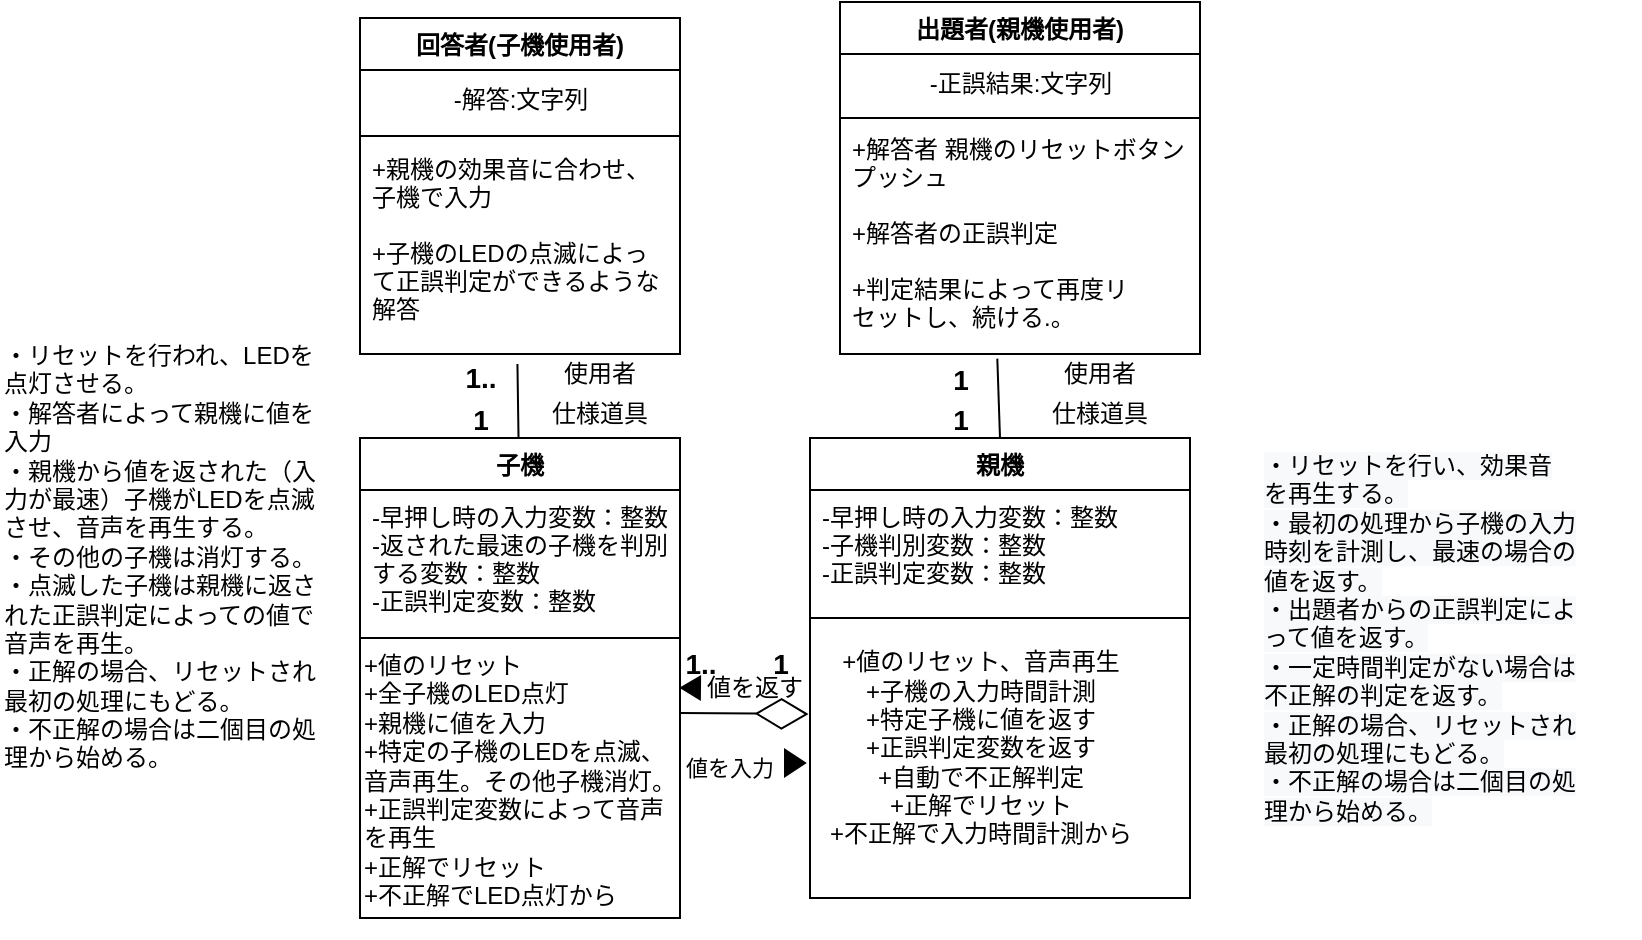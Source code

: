 <mxfile version="21.2.1" type="github" pages="2">
  <diagram id="C5RBs43oDa-KdzZeNtuy" name="Page-1">
    <mxGraphModel dx="2547" dy="788" grid="1" gridSize="10" guides="1" tooltips="1" connect="1" arrows="1" fold="1" page="1" pageScale="1" pageWidth="827" pageHeight="1169" math="0" shadow="0">
      <root>
        <mxCell id="WIyWlLk6GJQsqaUBKTNV-0" />
        <mxCell id="WIyWlLk6GJQsqaUBKTNV-1" parent="WIyWlLk6GJQsqaUBKTNV-0" />
        <mxCell id="imMBK2VuxElmHt1JeD3P-17" value="回答者(子機使用者)" style="swimlane;fontStyle=1;align=center;verticalAlign=top;childLayout=stackLayout;horizontal=1;startSize=26;horizontalStack=0;resizeParent=1;resizeParentMax=0;resizeLast=0;collapsible=1;marginBottom=0;" parent="WIyWlLk6GJQsqaUBKTNV-1" vertex="1">
          <mxGeometry x="160" y="150" width="160" height="168" as="geometry" />
        </mxCell>
        <mxCell id="HPOOOBFVMzurW30eNmSu-0" value="-解答:文字列" style="text;html=1;align=center;verticalAlign=middle;resizable=0;points=[];autosize=1;strokeColor=none;fillColor=none;" parent="imMBK2VuxElmHt1JeD3P-17" vertex="1">
          <mxGeometry y="26" width="160" height="30" as="geometry" />
        </mxCell>
        <mxCell id="imMBK2VuxElmHt1JeD3P-19" value="" style="line;strokeWidth=1;fillColor=none;align=left;verticalAlign=middle;spacingTop=-1;spacingLeft=3;spacingRight=3;rotatable=0;labelPosition=right;points=[];portConstraint=eastwest;strokeColor=inherit;" parent="imMBK2VuxElmHt1JeD3P-17" vertex="1">
          <mxGeometry y="56" width="160" height="6" as="geometry" />
        </mxCell>
        <mxCell id="imMBK2VuxElmHt1JeD3P-20" value="+親機の効果音に合わせ、&#xa;子機で入力&#xa;&#xa;+子機のLEDの点滅によっ&#xa;て正誤判定ができるような&#xa;解答" style="text;strokeColor=none;fillColor=none;align=left;verticalAlign=top;spacingLeft=4;spacingRight=4;overflow=hidden;rotatable=0;points=[[0,0.5],[1,0.5]];portConstraint=eastwest;" parent="imMBK2VuxElmHt1JeD3P-17" vertex="1">
          <mxGeometry y="62" width="160" height="106" as="geometry" />
        </mxCell>
        <mxCell id="imMBK2VuxElmHt1JeD3P-33" value="子機" style="swimlane;fontStyle=1;align=center;verticalAlign=top;childLayout=stackLayout;horizontal=1;startSize=26;horizontalStack=0;resizeParent=1;resizeParentMax=0;resizeLast=0;collapsible=1;marginBottom=0;" parent="WIyWlLk6GJQsqaUBKTNV-1" vertex="1">
          <mxGeometry x="160" y="360" width="160" height="100" as="geometry" />
        </mxCell>
        <mxCell id="imMBK2VuxElmHt1JeD3P-34" value="-早押し時の入力変数：整数&#xa;-返された最速の子機を判別&#xa;する変数：整数&#xa;-正誤判定変数：整数" style="text;strokeColor=none;fillColor=none;align=left;verticalAlign=top;spacingLeft=4;spacingRight=4;overflow=hidden;rotatable=0;points=[[0,0.5],[1,0.5]];portConstraint=eastwest;" parent="imMBK2VuxElmHt1JeD3P-33" vertex="1">
          <mxGeometry y="26" width="160" height="74" as="geometry" />
        </mxCell>
        <mxCell id="imMBK2VuxElmHt1JeD3P-35" value="" style="line;strokeWidth=1;fillColor=none;align=left;verticalAlign=middle;spacingTop=-1;spacingLeft=3;spacingRight=3;rotatable=0;labelPosition=right;points=[];portConstraint=eastwest;strokeColor=inherit;" parent="imMBK2VuxElmHt1JeD3P-33" vertex="1">
          <mxGeometry y="100" width="160" as="geometry" />
        </mxCell>
        <mxCell id="imMBK2VuxElmHt1JeD3P-21" value="出題者(親機使用者)" style="swimlane;fontStyle=1;align=center;verticalAlign=top;childLayout=stackLayout;horizontal=1;startSize=26;horizontalStack=0;resizeParent=1;resizeParentMax=0;resizeLast=0;collapsible=1;marginBottom=0;" parent="WIyWlLk6GJQsqaUBKTNV-1" vertex="1">
          <mxGeometry x="400" y="142" width="180" height="176" as="geometry" />
        </mxCell>
        <mxCell id="HPOOOBFVMzurW30eNmSu-1" value="-正誤結果:文字列" style="text;html=1;align=center;verticalAlign=middle;resizable=0;points=[];autosize=1;strokeColor=none;fillColor=none;" parent="imMBK2VuxElmHt1JeD3P-21" vertex="1">
          <mxGeometry y="26" width="180" height="30" as="geometry" />
        </mxCell>
        <mxCell id="imMBK2VuxElmHt1JeD3P-23" value="" style="line;strokeWidth=1;fillColor=none;align=left;verticalAlign=middle;spacingTop=-1;spacingLeft=3;spacingRight=3;rotatable=0;labelPosition=right;points=[];portConstraint=eastwest;strokeColor=inherit;" parent="imMBK2VuxElmHt1JeD3P-21" vertex="1">
          <mxGeometry y="56" width="180" height="4" as="geometry" />
        </mxCell>
        <mxCell id="imMBK2VuxElmHt1JeD3P-24" value="+解答者 親機のリセットボタン&#xa;プッシュ&#xa;&#xa;+解答者の正誤判定&#xa;&#xa;+判定結果によって再度リ&#xa;セットし、続ける.。" style="text;strokeColor=none;fillColor=none;align=left;verticalAlign=top;spacingLeft=4;spacingRight=4;overflow=hidden;rotatable=0;points=[[0,0.5],[1,0.5]];portConstraint=eastwest;" parent="imMBK2VuxElmHt1JeD3P-21" vertex="1">
          <mxGeometry y="60" width="180" height="116" as="geometry" />
        </mxCell>
        <mxCell id="aJwqDC7SyXybmKYEjCeo-0" value="・リセットを行われ、LEDを&lt;br style=&quot;padding: 0px; margin: 0px;&quot;&gt;点灯させる。&lt;br style=&quot;padding: 0px; margin: 0px;&quot;&gt;・解答者によって親機に値を&lt;br style=&quot;padding: 0px; margin: 0px;&quot;&gt;入力&lt;br style=&quot;padding: 0px; margin: 0px;&quot;&gt;・親機から値を返された（入&lt;br style=&quot;padding: 0px; margin: 0px;&quot;&gt;力が最速）子機がLEDを点滅&lt;br style=&quot;padding: 0px; margin: 0px;&quot;&gt;させ、音声を再生する。&lt;br style=&quot;padding: 0px; margin: 0px;&quot;&gt;・その他の子機は消灯する。&lt;br style=&quot;padding: 0px; margin: 0px;&quot;&gt;・点滅した子機は親機に返さ&lt;br style=&quot;padding: 0px; margin: 0px;&quot;&gt;れた正誤判定によっての値で&lt;br style=&quot;padding: 0px; margin: 0px;&quot;&gt;音声を再生。&lt;br style=&quot;padding: 0px; margin: 0px;&quot;&gt;・正解の場合、リセットされ&lt;br style=&quot;padding: 0px; margin: 0px;&quot;&gt;最初の処理にもどる。&lt;br style=&quot;padding: 0px; margin: 0px;&quot;&gt;・不正解の場合は二個目の処&lt;br style=&quot;padding: 0px; margin: 0px;&quot;&gt;理から始める。&lt;div style=&quot;padding: 0px; margin: 0px;&quot;&gt;&lt;br style=&quot;padding: 0px; margin: 0px; color: rgb(0, 0, 0); font-family: Helvetica; font-size: 12px; font-style: normal; font-variant-ligatures: normal; font-variant-caps: normal; font-weight: 400; letter-spacing: normal; orphans: 2; text-align: left; text-indent: 0px; text-transform: none; widows: 2; word-spacing: 0px; -webkit-text-stroke-width: 0px; background-color: rgb(248, 249, 250); text-decoration-thickness: initial; text-decoration-style: initial; text-decoration-color: initial;&quot;&gt;&#xa;&#xa;&lt;/div&gt;" style="text;whiteSpace=wrap;html=1;" parent="WIyWlLk6GJQsqaUBKTNV-1" vertex="1">
          <mxGeometry x="-20" y="305" width="190" height="280" as="geometry" />
        </mxCell>
        <mxCell id="aJwqDC7SyXybmKYEjCeo-1" value="&lt;span style=&quot;color: rgb(0, 0, 0); font-family: Helvetica; font-size: 12px; font-style: normal; font-variant-ligatures: normal; font-variant-caps: normal; font-weight: 400; letter-spacing: normal; orphans: 2; text-align: left; text-indent: 0px; text-transform: none; widows: 2; word-spacing: 0px; -webkit-text-stroke-width: 0px; background-color: rgb(248, 249, 250); text-decoration-thickness: initial; text-decoration-style: initial; text-decoration-color: initial; float: none; display: inline !important;&quot;&gt;・リセットを行い、効果音&lt;/span&gt;&lt;br style=&quot;padding: 0px; margin: 0px; color: rgb(0, 0, 0); font-family: Helvetica; font-size: 12px; font-style: normal; font-variant-ligatures: normal; font-variant-caps: normal; font-weight: 400; letter-spacing: normal; orphans: 2; text-align: left; text-indent: 0px; text-transform: none; widows: 2; word-spacing: 0px; -webkit-text-stroke-width: 0px; background-color: rgb(248, 249, 250); text-decoration-thickness: initial; text-decoration-style: initial; text-decoration-color: initial;&quot;&gt;&lt;span style=&quot;color: rgb(0, 0, 0); font-family: Helvetica; font-size: 12px; font-style: normal; font-variant-ligatures: normal; font-variant-caps: normal; font-weight: 400; letter-spacing: normal; orphans: 2; text-align: left; text-indent: 0px; text-transform: none; widows: 2; word-spacing: 0px; -webkit-text-stroke-width: 0px; background-color: rgb(248, 249, 250); text-decoration-thickness: initial; text-decoration-style: initial; text-decoration-color: initial; float: none; display: inline !important;&quot;&gt;を再生する。&lt;/span&gt;&lt;br style=&quot;padding: 0px; margin: 0px; color: rgb(0, 0, 0); font-family: Helvetica; font-size: 12px; font-style: normal; font-variant-ligatures: normal; font-variant-caps: normal; font-weight: 400; letter-spacing: normal; orphans: 2; text-align: left; text-indent: 0px; text-transform: none; widows: 2; word-spacing: 0px; -webkit-text-stroke-width: 0px; background-color: rgb(248, 249, 250); text-decoration-thickness: initial; text-decoration-style: initial; text-decoration-color: initial;&quot;&gt;&lt;span style=&quot;color: rgb(0, 0, 0); font-family: Helvetica; font-size: 12px; font-style: normal; font-variant-ligatures: normal; font-variant-caps: normal; font-weight: 400; letter-spacing: normal; orphans: 2; text-align: left; text-indent: 0px; text-transform: none; widows: 2; word-spacing: 0px; -webkit-text-stroke-width: 0px; background-color: rgb(248, 249, 250); text-decoration-thickness: initial; text-decoration-style: initial; text-decoration-color: initial; float: none; display: inline !important;&quot;&gt;・最初の処理から子機の入力&lt;/span&gt;&lt;br style=&quot;padding: 0px; margin: 0px; color: rgb(0, 0, 0); font-family: Helvetica; font-size: 12px; font-style: normal; font-variant-ligatures: normal; font-variant-caps: normal; font-weight: 400; letter-spacing: normal; orphans: 2; text-align: left; text-indent: 0px; text-transform: none; widows: 2; word-spacing: 0px; -webkit-text-stroke-width: 0px; background-color: rgb(248, 249, 250); text-decoration-thickness: initial; text-decoration-style: initial; text-decoration-color: initial;&quot;&gt;&lt;span style=&quot;color: rgb(0, 0, 0); font-family: Helvetica; font-size: 12px; font-style: normal; font-variant-ligatures: normal; font-variant-caps: normal; font-weight: 400; letter-spacing: normal; orphans: 2; text-align: left; text-indent: 0px; text-transform: none; widows: 2; word-spacing: 0px; -webkit-text-stroke-width: 0px; background-color: rgb(248, 249, 250); text-decoration-thickness: initial; text-decoration-style: initial; text-decoration-color: initial; float: none; display: inline !important;&quot;&gt;時刻を計測し、最速の場合の&lt;/span&gt;&lt;br style=&quot;padding: 0px; margin: 0px; color: rgb(0, 0, 0); font-family: Helvetica; font-size: 12px; font-style: normal; font-variant-ligatures: normal; font-variant-caps: normal; font-weight: 400; letter-spacing: normal; orphans: 2; text-align: left; text-indent: 0px; text-transform: none; widows: 2; word-spacing: 0px; -webkit-text-stroke-width: 0px; background-color: rgb(248, 249, 250); text-decoration-thickness: initial; text-decoration-style: initial; text-decoration-color: initial;&quot;&gt;&lt;span style=&quot;color: rgb(0, 0, 0); font-family: Helvetica; font-size: 12px; font-style: normal; font-variant-ligatures: normal; font-variant-caps: normal; font-weight: 400; letter-spacing: normal; orphans: 2; text-align: left; text-indent: 0px; text-transform: none; widows: 2; word-spacing: 0px; -webkit-text-stroke-width: 0px; background-color: rgb(248, 249, 250); text-decoration-thickness: initial; text-decoration-style: initial; text-decoration-color: initial; float: none; display: inline !important;&quot;&gt;値を返す。&lt;/span&gt;&lt;br style=&quot;padding: 0px; margin: 0px; color: rgb(0, 0, 0); font-family: Helvetica; font-size: 12px; font-style: normal; font-variant-ligatures: normal; font-variant-caps: normal; font-weight: 400; letter-spacing: normal; orphans: 2; text-align: left; text-indent: 0px; text-transform: none; widows: 2; word-spacing: 0px; -webkit-text-stroke-width: 0px; background-color: rgb(248, 249, 250); text-decoration-thickness: initial; text-decoration-style: initial; text-decoration-color: initial;&quot;&gt;&lt;span style=&quot;color: rgb(0, 0, 0); font-family: Helvetica; font-size: 12px; font-style: normal; font-variant-ligatures: normal; font-variant-caps: normal; font-weight: 400; letter-spacing: normal; orphans: 2; text-align: left; text-indent: 0px; text-transform: none; widows: 2; word-spacing: 0px; -webkit-text-stroke-width: 0px; background-color: rgb(248, 249, 250); text-decoration-thickness: initial; text-decoration-style: initial; text-decoration-color: initial; float: none; display: inline !important;&quot;&gt;・出題者からの正誤判定によ&lt;/span&gt;&lt;br style=&quot;padding: 0px; margin: 0px; color: rgb(0, 0, 0); font-family: Helvetica; font-size: 12px; font-style: normal; font-variant-ligatures: normal; font-variant-caps: normal; font-weight: 400; letter-spacing: normal; orphans: 2; text-align: left; text-indent: 0px; text-transform: none; widows: 2; word-spacing: 0px; -webkit-text-stroke-width: 0px; background-color: rgb(248, 249, 250); text-decoration-thickness: initial; text-decoration-style: initial; text-decoration-color: initial;&quot;&gt;&lt;span style=&quot;color: rgb(0, 0, 0); font-family: Helvetica; font-size: 12px; font-style: normal; font-variant-ligatures: normal; font-variant-caps: normal; font-weight: 400; letter-spacing: normal; orphans: 2; text-align: left; text-indent: 0px; text-transform: none; widows: 2; word-spacing: 0px; -webkit-text-stroke-width: 0px; background-color: rgb(248, 249, 250); text-decoration-thickness: initial; text-decoration-style: initial; text-decoration-color: initial; float: none; display: inline !important;&quot;&gt;って値を返す。&lt;/span&gt;&lt;br style=&quot;padding: 0px; margin: 0px; color: rgb(0, 0, 0); font-family: Helvetica; font-size: 12px; font-style: normal; font-variant-ligatures: normal; font-variant-caps: normal; font-weight: 400; letter-spacing: normal; orphans: 2; text-align: left; text-indent: 0px; text-transform: none; widows: 2; word-spacing: 0px; -webkit-text-stroke-width: 0px; background-color: rgb(248, 249, 250); text-decoration-thickness: initial; text-decoration-style: initial; text-decoration-color: initial;&quot;&gt;&lt;span style=&quot;color: rgb(0, 0, 0); font-family: Helvetica; font-size: 12px; font-style: normal; font-variant-ligatures: normal; font-variant-caps: normal; font-weight: 400; letter-spacing: normal; orphans: 2; text-align: left; text-indent: 0px; text-transform: none; widows: 2; word-spacing: 0px; -webkit-text-stroke-width: 0px; background-color: rgb(248, 249, 250); text-decoration-thickness: initial; text-decoration-style: initial; text-decoration-color: initial; float: none; display: inline !important;&quot;&gt;・一定時間判定がない場合は&lt;/span&gt;&lt;br style=&quot;padding: 0px; margin: 0px; color: rgb(0, 0, 0); font-family: Helvetica; font-size: 12px; font-style: normal; font-variant-ligatures: normal; font-variant-caps: normal; font-weight: 400; letter-spacing: normal; orphans: 2; text-align: left; text-indent: 0px; text-transform: none; widows: 2; word-spacing: 0px; -webkit-text-stroke-width: 0px; background-color: rgb(248, 249, 250); text-decoration-thickness: initial; text-decoration-style: initial; text-decoration-color: initial;&quot;&gt;&lt;span style=&quot;color: rgb(0, 0, 0); font-family: Helvetica; font-size: 12px; font-style: normal; font-variant-ligatures: normal; font-variant-caps: normal; font-weight: 400; letter-spacing: normal; orphans: 2; text-align: left; text-indent: 0px; text-transform: none; widows: 2; word-spacing: 0px; -webkit-text-stroke-width: 0px; background-color: rgb(248, 249, 250); text-decoration-thickness: initial; text-decoration-style: initial; text-decoration-color: initial; float: none; display: inline !important;&quot;&gt;不正解の判定を返す。&lt;/span&gt;&lt;br style=&quot;padding: 0px; margin: 0px; color: rgb(0, 0, 0); font-family: Helvetica; font-size: 12px; font-style: normal; font-variant-ligatures: normal; font-variant-caps: normal; font-weight: 400; letter-spacing: normal; orphans: 2; text-align: left; text-indent: 0px; text-transform: none; widows: 2; word-spacing: 0px; -webkit-text-stroke-width: 0px; background-color: rgb(248, 249, 250); text-decoration-thickness: initial; text-decoration-style: initial; text-decoration-color: initial;&quot;&gt;&lt;span style=&quot;color: rgb(0, 0, 0); font-family: Helvetica; font-size: 12px; font-style: normal; font-variant-ligatures: normal; font-variant-caps: normal; font-weight: 400; letter-spacing: normal; orphans: 2; text-align: left; text-indent: 0px; text-transform: none; widows: 2; word-spacing: 0px; -webkit-text-stroke-width: 0px; background-color: rgb(248, 249, 250); text-decoration-thickness: initial; text-decoration-style: initial; text-decoration-color: initial; float: none; display: inline !important;&quot;&gt;・正解の場合、リセットされ&lt;/span&gt;&lt;br style=&quot;padding: 0px; margin: 0px; color: rgb(0, 0, 0); font-family: Helvetica; font-size: 12px; font-style: normal; font-variant-ligatures: normal; font-variant-caps: normal; font-weight: 400; letter-spacing: normal; orphans: 2; text-align: left; text-indent: 0px; text-transform: none; widows: 2; word-spacing: 0px; -webkit-text-stroke-width: 0px; background-color: rgb(248, 249, 250); text-decoration-thickness: initial; text-decoration-style: initial; text-decoration-color: initial;&quot;&gt;&lt;span style=&quot;color: rgb(0, 0, 0); font-family: Helvetica; font-size: 12px; font-style: normal; font-variant-ligatures: normal; font-variant-caps: normal; font-weight: 400; letter-spacing: normal; orphans: 2; text-align: left; text-indent: 0px; text-transform: none; widows: 2; word-spacing: 0px; -webkit-text-stroke-width: 0px; background-color: rgb(248, 249, 250); text-decoration-thickness: initial; text-decoration-style: initial; text-decoration-color: initial; float: none; display: inline !important;&quot;&gt;最初の処理にもどる。&lt;/span&gt;&lt;br style=&quot;padding: 0px; margin: 0px; color: rgb(0, 0, 0); font-family: Helvetica; font-size: 12px; font-style: normal; font-variant-ligatures: normal; font-variant-caps: normal; font-weight: 400; letter-spacing: normal; orphans: 2; text-align: left; text-indent: 0px; text-transform: none; widows: 2; word-spacing: 0px; -webkit-text-stroke-width: 0px; background-color: rgb(248, 249, 250); text-decoration-thickness: initial; text-decoration-style: initial; text-decoration-color: initial;&quot;&gt;&lt;span style=&quot;color: rgb(0, 0, 0); font-family: Helvetica; font-size: 12px; font-style: normal; font-variant-ligatures: normal; font-variant-caps: normal; font-weight: 400; letter-spacing: normal; orphans: 2; text-align: left; text-indent: 0px; text-transform: none; widows: 2; word-spacing: 0px; -webkit-text-stroke-width: 0px; background-color: rgb(248, 249, 250); text-decoration-thickness: initial; text-decoration-style: initial; text-decoration-color: initial; float: none; display: inline !important;&quot;&gt;・不正解の場合は二個目の処&lt;/span&gt;&lt;br style=&quot;padding: 0px; margin: 0px; color: rgb(0, 0, 0); font-family: Helvetica; font-size: 12px; font-style: normal; font-variant-ligatures: normal; font-variant-caps: normal; font-weight: 400; letter-spacing: normal; orphans: 2; text-align: left; text-indent: 0px; text-transform: none; widows: 2; word-spacing: 0px; -webkit-text-stroke-width: 0px; background-color: rgb(248, 249, 250); text-decoration-thickness: initial; text-decoration-style: initial; text-decoration-color: initial;&quot;&gt;&lt;span style=&quot;color: rgb(0, 0, 0); font-family: Helvetica; font-size: 12px; font-style: normal; font-variant-ligatures: normal; font-variant-caps: normal; font-weight: 400; letter-spacing: normal; orphans: 2; text-align: left; text-indent: 0px; text-transform: none; widows: 2; word-spacing: 0px; -webkit-text-stroke-width: 0px; background-color: rgb(248, 249, 250); text-decoration-thickness: initial; text-decoration-style: initial; text-decoration-color: initial; float: none; display: inline !important;&quot;&gt;理から始める。&lt;/span&gt;" style="text;whiteSpace=wrap;html=1;" parent="WIyWlLk6GJQsqaUBKTNV-1" vertex="1">
          <mxGeometry x="610" y="360" width="190" height="210" as="geometry" />
        </mxCell>
        <mxCell id="aJwqDC7SyXybmKYEjCeo-2" value="" style="swimlane;startSize=0;" parent="WIyWlLk6GJQsqaUBKTNV-1" vertex="1">
          <mxGeometry x="160" y="460" width="160" height="140" as="geometry">
            <mxRectangle x="160" y="460" width="50" height="40" as="alternateBounds" />
          </mxGeometry>
        </mxCell>
        <mxCell id="aJwqDC7SyXybmKYEjCeo-5" value="+値のリセット&lt;br&gt;+全子機のLED点灯&lt;br&gt;+親機に値を入力&lt;br&gt;+特定の子機のLEDを点滅、音声再生。その他子機消灯。&lt;br&gt;+正誤判定変数によって音声を再生&lt;br&gt;+正解でリセット&lt;br&gt;+不正解でLED点灯から" style="text;whiteSpace=wrap;html=1;" parent="aJwqDC7SyXybmKYEjCeo-2" vertex="1">
          <mxGeometry width="160" height="150" as="geometry" />
        </mxCell>
        <mxCell id="HPOOOBFVMzurW30eNmSu-2" value="使用者" style="text;html=1;strokeColor=none;fillColor=none;align=center;verticalAlign=middle;whiteSpace=wrap;rounded=0;" parent="WIyWlLk6GJQsqaUBKTNV-1" vertex="1">
          <mxGeometry x="250" y="318" width="60" height="20" as="geometry" />
        </mxCell>
        <mxCell id="HPOOOBFVMzurW30eNmSu-3" value="仕様道具" style="text;html=1;strokeColor=none;fillColor=none;align=center;verticalAlign=middle;whiteSpace=wrap;rounded=0;" parent="WIyWlLk6GJQsqaUBKTNV-1" vertex="1">
          <mxGeometry x="250" y="338" width="60" height="20" as="geometry" />
        </mxCell>
        <mxCell id="HPOOOBFVMzurW30eNmSu-4" value="使用者" style="text;html=1;strokeColor=none;fillColor=none;align=center;verticalAlign=middle;whiteSpace=wrap;rounded=0;" parent="WIyWlLk6GJQsqaUBKTNV-1" vertex="1">
          <mxGeometry x="500" y="318" width="60" height="20" as="geometry" />
        </mxCell>
        <mxCell id="HPOOOBFVMzurW30eNmSu-5" value="仕様道具" style="text;html=1;strokeColor=none;fillColor=none;align=center;verticalAlign=middle;whiteSpace=wrap;rounded=0;" parent="WIyWlLk6GJQsqaUBKTNV-1" vertex="1">
          <mxGeometry x="500" y="338" width="60" height="20" as="geometry" />
        </mxCell>
        <mxCell id="imMBK2VuxElmHt1JeD3P-29" value="親機" style="swimlane;fontStyle=1;align=center;verticalAlign=top;childLayout=stackLayout;horizontal=1;startSize=26;horizontalStack=0;resizeParent=1;resizeParentMax=0;resizeLast=0;collapsible=1;marginBottom=0;" parent="WIyWlLk6GJQsqaUBKTNV-1" vertex="1">
          <mxGeometry x="385" y="360" width="190" height="230" as="geometry" />
        </mxCell>
        <mxCell id="imMBK2VuxElmHt1JeD3P-30" value="-早押し時の入力変数：整数&#xa;-子機判別変数：整数&#xa;-正誤判定変数：整数" style="text;strokeColor=none;fillColor=none;align=left;verticalAlign=top;spacingLeft=4;spacingRight=4;overflow=hidden;rotatable=0;points=[[0,0.5],[1,0.5]];portConstraint=eastwest;" parent="imMBK2VuxElmHt1JeD3P-29" vertex="1">
          <mxGeometry y="26" width="190" height="64" as="geometry" />
        </mxCell>
        <mxCell id="aJwqDC7SyXybmKYEjCeo-7" value="" style="swimlane;startSize=0;" parent="imMBK2VuxElmHt1JeD3P-29" vertex="1">
          <mxGeometry y="90" width="190" height="140" as="geometry" />
        </mxCell>
        <mxCell id="HPOOOBFVMzurW30eNmSu-7" value="&lt;span style=&quot;text-align: left;&quot;&gt;+値のリセット、音声再生&lt;/span&gt;&lt;br style=&quot;border-color: var(--border-color); text-align: left;&quot;&gt;&lt;span style=&quot;text-align: left;&quot;&gt;+子機の入力時間計測&lt;/span&gt;&lt;br style=&quot;border-color: var(--border-color); text-align: left;&quot;&gt;&lt;span style=&quot;text-align: left;&quot;&gt;+特定子機に値を返す&lt;/span&gt;&lt;br style=&quot;border-color: var(--border-color); text-align: left;&quot;&gt;&lt;span style=&quot;text-align: left;&quot;&gt;+正誤判定変数を返す&lt;/span&gt;&lt;br style=&quot;border-color: var(--border-color); text-align: left;&quot;&gt;&lt;span style=&quot;text-align: left;&quot;&gt;+自動で不正解判定&lt;/span&gt;&lt;br style=&quot;border-color: var(--border-color); text-align: left;&quot;&gt;&lt;span style=&quot;text-align: left;&quot;&gt;+正解でリセット&lt;/span&gt;&lt;br style=&quot;border-color: var(--border-color); text-align: left;&quot;&gt;&lt;span style=&quot;text-align: left;&quot;&gt;+不正解で入力時間計測から&lt;/span&gt;" style="text;html=1;align=center;verticalAlign=middle;resizable=0;points=[];autosize=1;strokeColor=none;fillColor=none;" parent="aJwqDC7SyXybmKYEjCeo-7" vertex="1">
          <mxGeometry y="10" width="170" height="110" as="geometry" />
        </mxCell>
        <mxCell id="HPOOOBFVMzurW30eNmSu-8" value="&lt;font style=&quot;font-size: 11px;&quot;&gt;値を入力&lt;/font&gt;" style="text;html=1;strokeColor=none;fillColor=none;align=center;verticalAlign=middle;whiteSpace=wrap;rounded=0;" parent="WIyWlLk6GJQsqaUBKTNV-1" vertex="1">
          <mxGeometry x="320" y="510" width="50" height="30" as="geometry" />
        </mxCell>
        <mxCell id="HPOOOBFVMzurW30eNmSu-9" value="値を返す" style="text;html=1;strokeColor=none;fillColor=none;align=center;verticalAlign=middle;whiteSpace=wrap;rounded=0;" parent="WIyWlLk6GJQsqaUBKTNV-1" vertex="1">
          <mxGeometry x="330" y="470" width="55" height="30" as="geometry" />
        </mxCell>
        <mxCell id="a2_eapfGhgiagTS9i4Z9-2" value="" style="shape=mxgraph.arrows2.wedgeArrow;html=1;bendable=0;startWidth=5.614;fillColor=strokeColor;defaultFillColor=invert;defaultGradientColor=invert;rounded=0;exitX=0;exitY=0.5;exitDx=0;exitDy=0;entryX=1.004;entryY=0.166;entryDx=0;entryDy=0;entryPerimeter=0;" parent="WIyWlLk6GJQsqaUBKTNV-1" source="HPOOOBFVMzurW30eNmSu-9" target="aJwqDC7SyXybmKYEjCeo-5" edge="1">
          <mxGeometry width="100" height="100" relative="1" as="geometry">
            <mxPoint x="280" y="370" as="sourcePoint" />
            <mxPoint x="310" y="485" as="targetPoint" />
            <Array as="points">
              <mxPoint x="350" y="460" />
              <mxPoint x="330" y="480" />
            </Array>
          </mxGeometry>
        </mxCell>
        <mxCell id="a2_eapfGhgiagTS9i4Z9-3" value="" style="shape=mxgraph.arrows2.wedgeArrow;html=1;bendable=0;startWidth=6.599;fillColor=strokeColor;defaultFillColor=invert;defaultGradientColor=invert;rounded=0;" parent="WIyWlLk6GJQsqaUBKTNV-1" edge="1">
          <mxGeometry width="100" height="100" relative="1" as="geometry">
            <mxPoint x="372.5" y="522.5" as="sourcePoint" />
            <mxPoint x="382.5" y="522.5" as="targetPoint" />
            <Array as="points">
              <mxPoint x="390" y="500" />
              <mxPoint x="370" y="520" />
            </Array>
          </mxGeometry>
        </mxCell>
        <mxCell id="a2_eapfGhgiagTS9i4Z9-9" value="&lt;span style=&quot;font-size: 14px;&quot;&gt;1..&lt;/span&gt;" style="text;strokeColor=none;fillColor=none;html=1;fontSize=24;fontStyle=1;verticalAlign=middle;align=center;" parent="WIyWlLk6GJQsqaUBKTNV-1" vertex="1">
          <mxGeometry x="210" y="318" width="20" height="17" as="geometry" />
        </mxCell>
        <mxCell id="a2_eapfGhgiagTS9i4Z9-10" value="&lt;span style=&quot;font-size: 14px;&quot;&gt;1&lt;/span&gt;" style="text;strokeColor=none;fillColor=none;html=1;fontSize=24;fontStyle=1;verticalAlign=middle;align=center;" parent="WIyWlLk6GJQsqaUBKTNV-1" vertex="1">
          <mxGeometry x="210" y="339.5" width="20" height="17" as="geometry" />
        </mxCell>
        <mxCell id="a2_eapfGhgiagTS9i4Z9-11" value="&lt;span style=&quot;font-size: 14px;&quot;&gt;1&lt;/span&gt;" style="text;strokeColor=none;fillColor=none;html=1;fontSize=24;fontStyle=1;verticalAlign=middle;align=center;" parent="WIyWlLk6GJQsqaUBKTNV-1" vertex="1">
          <mxGeometry x="355" y="460" width="30" height="20" as="geometry" />
        </mxCell>
        <mxCell id="a2_eapfGhgiagTS9i4Z9-12" value="&lt;span style=&quot;font-size: 14px;&quot;&gt;1..&lt;/span&gt;" style="text;strokeColor=none;fillColor=none;html=1;fontSize=24;fontStyle=1;verticalAlign=middle;align=center;" parent="WIyWlLk6GJQsqaUBKTNV-1" vertex="1">
          <mxGeometry x="320" y="461.5" width="20" height="17" as="geometry" />
        </mxCell>
        <mxCell id="a2_eapfGhgiagTS9i4Z9-13" value="&lt;span style=&quot;font-size: 14px;&quot;&gt;1&lt;/span&gt;" style="text;strokeColor=none;fillColor=none;html=1;fontSize=24;fontStyle=1;verticalAlign=middle;align=center;" parent="WIyWlLk6GJQsqaUBKTNV-1" vertex="1">
          <mxGeometry x="450" y="319.5" width="20" height="17" as="geometry" />
        </mxCell>
        <mxCell id="a2_eapfGhgiagTS9i4Z9-14" value="&lt;span style=&quot;font-size: 14px;&quot;&gt;1&lt;/span&gt;" style="text;strokeColor=none;fillColor=none;html=1;fontSize=24;fontStyle=1;verticalAlign=middle;align=center;" parent="WIyWlLk6GJQsqaUBKTNV-1" vertex="1">
          <mxGeometry x="450" y="339.5" width="20" height="17" as="geometry" />
        </mxCell>
        <mxCell id="a2_eapfGhgiagTS9i4Z9-15" value="" style="endArrow=diamondThin;endFill=0;endSize=24;html=1;rounded=0;fontSize=14;exitX=1;exitY=0.25;exitDx=0;exitDy=0;entryX=-0.004;entryY=0.343;entryDx=0;entryDy=0;entryPerimeter=0;" parent="WIyWlLk6GJQsqaUBKTNV-1" source="aJwqDC7SyXybmKYEjCeo-5" target="aJwqDC7SyXybmKYEjCeo-7" edge="1">
          <mxGeometry width="160" relative="1" as="geometry">
            <mxPoint x="400" y="320" as="sourcePoint" />
            <mxPoint x="380" y="490" as="targetPoint" />
          </mxGeometry>
        </mxCell>
        <mxCell id="a2_eapfGhgiagTS9i4Z9-17" value="" style="endArrow=none;html=1;rounded=0;fontSize=11;exitX=0.492;exitY=1.047;exitDx=0;exitDy=0;exitPerimeter=0;" parent="WIyWlLk6GJQsqaUBKTNV-1" source="imMBK2VuxElmHt1JeD3P-20" target="imMBK2VuxElmHt1JeD3P-33" edge="1">
          <mxGeometry width="50" height="50" relative="1" as="geometry">
            <mxPoint x="370" y="470" as="sourcePoint" />
            <mxPoint x="420" y="420" as="targetPoint" />
          </mxGeometry>
        </mxCell>
        <mxCell id="a2_eapfGhgiagTS9i4Z9-18" value="" style="endArrow=none;html=1;rounded=0;fontSize=11;entryX=0.437;entryY=1.02;entryDx=0;entryDy=0;entryPerimeter=0;exitX=0.5;exitY=0;exitDx=0;exitDy=0;" parent="WIyWlLk6GJQsqaUBKTNV-1" source="imMBK2VuxElmHt1JeD3P-29" target="imMBK2VuxElmHt1JeD3P-24" edge="1">
          <mxGeometry width="50" height="50" relative="1" as="geometry">
            <mxPoint x="370" y="470" as="sourcePoint" />
            <mxPoint x="420" y="420" as="targetPoint" />
          </mxGeometry>
        </mxCell>
      </root>
    </mxGraphModel>
  </diagram>
  <diagram id="HDz-XLfWn0qsX1_lz0yw" name="ページ2">
    <mxGraphModel dx="1450" dy="191" grid="0" gridSize="10" guides="1" tooltips="1" connect="1" arrows="1" fold="1" page="0" pageScale="1" pageWidth="827" pageHeight="1169" math="0" shadow="0">
      <root>
        <mxCell id="0" />
        <mxCell id="1" parent="0" />
        <mxCell id="SZyUeEfy2vFIaX7FFLYS-1" value="LED(0・1・3)" style="shape=umlActor;verticalLabelPosition=bottom;verticalAlign=top;html=1;outlineConnect=0;fontSize=16;" vertex="1" parent="1">
          <mxGeometry x="-315" y="704" width="30" height="60" as="geometry" />
        </mxCell>
        <mxCell id="SZyUeEfy2vFIaX7FFLYS-3" value="" style="swimlane;startSize=0;fontSize=16;" vertex="1" parent="1">
          <mxGeometry x="-229" y="456" width="203" height="336" as="geometry" />
        </mxCell>
        <mxCell id="SZyUeEfy2vFIaX7FFLYS-5" value="キッチンタイマシステム" style="text;html=1;align=center;verticalAlign=middle;resizable=0;points=[];autosize=1;strokeColor=none;fillColor=none;fontSize=16;" vertex="1" parent="SZyUeEfy2vFIaX7FFLYS-3">
          <mxGeometry x="4.5" y="-22" width="194" height="31" as="geometry" />
        </mxCell>
        <mxCell id="SZyUeEfy2vFIaX7FFLYS-2" value="タイマを起動・停止する" style="ellipse;whiteSpace=wrap;html=1;fontSize=16;" vertex="1" parent="SZyUeEfy2vFIaX7FFLYS-3">
          <mxGeometry x="1" y="6" width="201" height="53" as="geometry" />
        </mxCell>
        <mxCell id="SZyUeEfy2vFIaX7FFLYS-14" value="LED0を点灯する" style="ellipse;whiteSpace=wrap;html=1;fontSize=16;" vertex="1" parent="SZyUeEfy2vFIaX7FFLYS-3">
          <mxGeometry x="1" y="66" width="201" height="53" as="geometry" />
        </mxCell>
        <mxCell id="SZyUeEfy2vFIaX7FFLYS-16" value="タイマの動きを表示する" style="ellipse;whiteSpace=wrap;html=1;fontSize=16;" vertex="1" parent="SZyUeEfy2vFIaX7FFLYS-3">
          <mxGeometry x="1" y="126" width="201" height="53" as="geometry" />
        </mxCell>
        <mxCell id="SZyUeEfy2vFIaX7FFLYS-22" value="設定時間を30秒延長する" style="ellipse;whiteSpace=wrap;html=1;fontSize=16;" vertex="1" parent="SZyUeEfy2vFIaX7FFLYS-3">
          <mxGeometry x="1" y="186" width="201" height="53" as="geometry" />
        </mxCell>
        <mxCell id="SZyUeEfy2vFIaX7FFLYS-27" value="SW1が押されたことを&lt;br&gt;表示する" style="ellipse;whiteSpace=wrap;html=1;fontSize=16;" vertex="1" parent="SZyUeEfy2vFIaX7FFLYS-3">
          <mxGeometry x="1" y="246" width="201" height="73" as="geometry" />
        </mxCell>
        <mxCell id="SZyUeEfy2vFIaX7FFLYS-6" value="ユーザ" style="shape=umlActor;verticalLabelPosition=bottom;verticalAlign=top;html=1;outlineConnect=0;fontSize=16;" vertex="1" parent="1">
          <mxGeometry x="-315" y="467" width="30" height="60" as="geometry" />
        </mxCell>
        <mxCell id="SZyUeEfy2vFIaX7FFLYS-8" value="SW(0・1)" style="shape=umlActor;verticalLabelPosition=bottom;verticalAlign=top;html=1;outlineConnect=0;fontSize=16;" vertex="1" parent="1">
          <mxGeometry x="30" y="581" width="30" height="60" as="geometry" />
        </mxCell>
        <mxCell id="SZyUeEfy2vFIaX7FFLYS-12" value="" style="endArrow=none;html=1;rounded=0;fontSize=12;startSize=8;endSize=8;curved=1;exitX=1;exitY=0.5;exitDx=0;exitDy=0;entryX=0;entryY=0.333;entryDx=0;entryDy=0;entryPerimeter=0;" edge="1" parent="1" source="SZyUeEfy2vFIaX7FFLYS-2" target="SZyUeEfy2vFIaX7FFLYS-8">
          <mxGeometry width="50" height="50" relative="1" as="geometry">
            <mxPoint x="8" y="506" as="sourcePoint" />
            <mxPoint x="58" y="456" as="targetPoint" />
          </mxGeometry>
        </mxCell>
        <mxCell id="SZyUeEfy2vFIaX7FFLYS-13" value="SW0" style="text;html=1;strokeColor=none;fillColor=none;align=center;verticalAlign=middle;whiteSpace=wrap;rounded=0;fontSize=13;rotation=60;" vertex="1" parent="1">
          <mxGeometry x="-23" y="519" width="60" height="30" as="geometry" />
        </mxCell>
        <mxCell id="SZyUeEfy2vFIaX7FFLYS-15" value="" style="endArrow=none;html=1;rounded=0;fontSize=12;startSize=8;endSize=8;curved=1;exitX=1;exitY=0.333;exitDx=0;exitDy=0;exitPerimeter=0;entryX=0;entryY=0.5;entryDx=0;entryDy=0;" edge="1" parent="1" source="SZyUeEfy2vFIaX7FFLYS-6" target="SZyUeEfy2vFIaX7FFLYS-14">
          <mxGeometry width="50" height="50" relative="1" as="geometry">
            <mxPoint x="-146" y="677" as="sourcePoint" />
            <mxPoint x="-96" y="627" as="targetPoint" />
          </mxGeometry>
        </mxCell>
        <mxCell id="SZyUeEfy2vFIaX7FFLYS-17" value="" style="endArrow=none;html=1;rounded=0;fontSize=12;startSize=8;endSize=8;curved=1;exitX=1;exitY=0.333;exitDx=0;exitDy=0;exitPerimeter=0;entryX=0;entryY=0.5;entryDx=0;entryDy=0;" edge="1" parent="1" source="SZyUeEfy2vFIaX7FFLYS-1" target="SZyUeEfy2vFIaX7FFLYS-14">
          <mxGeometry width="50" height="50" relative="1" as="geometry">
            <mxPoint x="-275" y="497" as="sourcePoint" />
            <mxPoint x="-218" y="559" as="targetPoint" />
          </mxGeometry>
        </mxCell>
        <mxCell id="SZyUeEfy2vFIaX7FFLYS-18" value="LED0" style="text;html=1;strokeColor=none;fillColor=none;align=center;verticalAlign=middle;whiteSpace=wrap;rounded=0;fontSize=13;rotation=-75;" vertex="1" parent="1">
          <mxGeometry x="-289" y="611" width="60" height="30" as="geometry" />
        </mxCell>
        <mxCell id="SZyUeEfy2vFIaX7FFLYS-19" value="" style="endArrow=none;html=1;rounded=0;fontSize=12;startSize=8;endSize=8;curved=1;exitX=1;exitY=0.333;exitDx=0;exitDy=0;exitPerimeter=0;entryX=0;entryY=0.5;entryDx=0;entryDy=0;" edge="1" parent="1" source="SZyUeEfy2vFIaX7FFLYS-1" target="SZyUeEfy2vFIaX7FFLYS-16">
          <mxGeometry width="50" height="50" relative="1" as="geometry">
            <mxPoint x="-275" y="734" as="sourcePoint" />
            <mxPoint x="-218" y="559" as="targetPoint" />
          </mxGeometry>
        </mxCell>
        <mxCell id="SZyUeEfy2vFIaX7FFLYS-20" value="LED3" style="text;html=1;strokeColor=none;fillColor=none;align=center;verticalAlign=middle;whiteSpace=wrap;rounded=0;fontSize=13;rotation=-75;" vertex="1" parent="1">
          <mxGeometry x="-274" y="645" width="60" height="30" as="geometry" />
        </mxCell>
        <mxCell id="SZyUeEfy2vFIaX7FFLYS-23" value="" style="endArrow=none;html=1;rounded=0;fontSize=12;startSize=8;endSize=8;curved=1;exitX=1;exitY=0.5;exitDx=0;exitDy=0;" edge="1" parent="1" source="SZyUeEfy2vFIaX7FFLYS-22" target="SZyUeEfy2vFIaX7FFLYS-8">
          <mxGeometry width="50" height="50" relative="1" as="geometry">
            <mxPoint x="-17" y="499" as="sourcePoint" />
            <mxPoint x="40" y="611" as="targetPoint" />
          </mxGeometry>
        </mxCell>
        <mxCell id="SZyUeEfy2vFIaX7FFLYS-24" value="SW1" style="text;html=1;strokeColor=none;fillColor=none;align=center;verticalAlign=middle;whiteSpace=wrap;rounded=0;fontSize=13;rotation=-45;" vertex="1" parent="1">
          <mxGeometry x="-33" y="615" width="60" height="30" as="geometry" />
        </mxCell>
        <mxCell id="SZyUeEfy2vFIaX7FFLYS-28" value="" style="endArrow=none;html=1;rounded=0;fontSize=12;startSize=8;endSize=8;curved=1;exitX=1;exitY=0.333;exitDx=0;exitDy=0;exitPerimeter=0;entryX=0;entryY=0.5;entryDx=0;entryDy=0;" edge="1" parent="1" source="SZyUeEfy2vFIaX7FFLYS-1" target="SZyUeEfy2vFIaX7FFLYS-27">
          <mxGeometry width="50" height="50" relative="1" as="geometry">
            <mxPoint x="-147" y="667" as="sourcePoint" />
            <mxPoint x="-97" y="617" as="targetPoint" />
          </mxGeometry>
        </mxCell>
        <mxCell id="SZyUeEfy2vFIaX7FFLYS-29" value="LED1" style="text;html=1;strokeColor=none;fillColor=none;align=center;verticalAlign=middle;whiteSpace=wrap;rounded=0;fontSize=13;rotation=15;" vertex="1" parent="1">
          <mxGeometry x="-289" y="725" width="60" height="30" as="geometry" />
        </mxCell>
      </root>
    </mxGraphModel>
  </diagram>
</mxfile>
